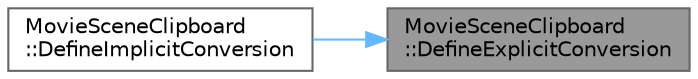 digraph "MovieSceneClipboard::DefineExplicitConversion"
{
 // INTERACTIVE_SVG=YES
 // LATEX_PDF_SIZE
  bgcolor="transparent";
  edge [fontname=Helvetica,fontsize=10,labelfontname=Helvetica,labelfontsize=10];
  node [fontname=Helvetica,fontsize=10,shape=box,height=0.2,width=0.4];
  rankdir="RL";
  Node1 [id="Node000001",label="MovieSceneClipboard\l::DefineExplicitConversion",height=0.2,width=0.4,color="gray40", fillcolor="grey60", style="filled", fontcolor="black",tooltip=" "];
  Node1 -> Node2 [id="edge1_Node000001_Node000002",dir="back",color="steelblue1",style="solid",tooltip=" "];
  Node2 [id="Node000002",label="MovieSceneClipboard\l::DefineImplicitConversion",height=0.2,width=0.4,color="grey40", fillcolor="white", style="filled",URL="$d8/dc2/namespaceMovieSceneClipboard.html#a42227740595a1e6ed4d7a0f60a36efdd",tooltip=" "];
}
